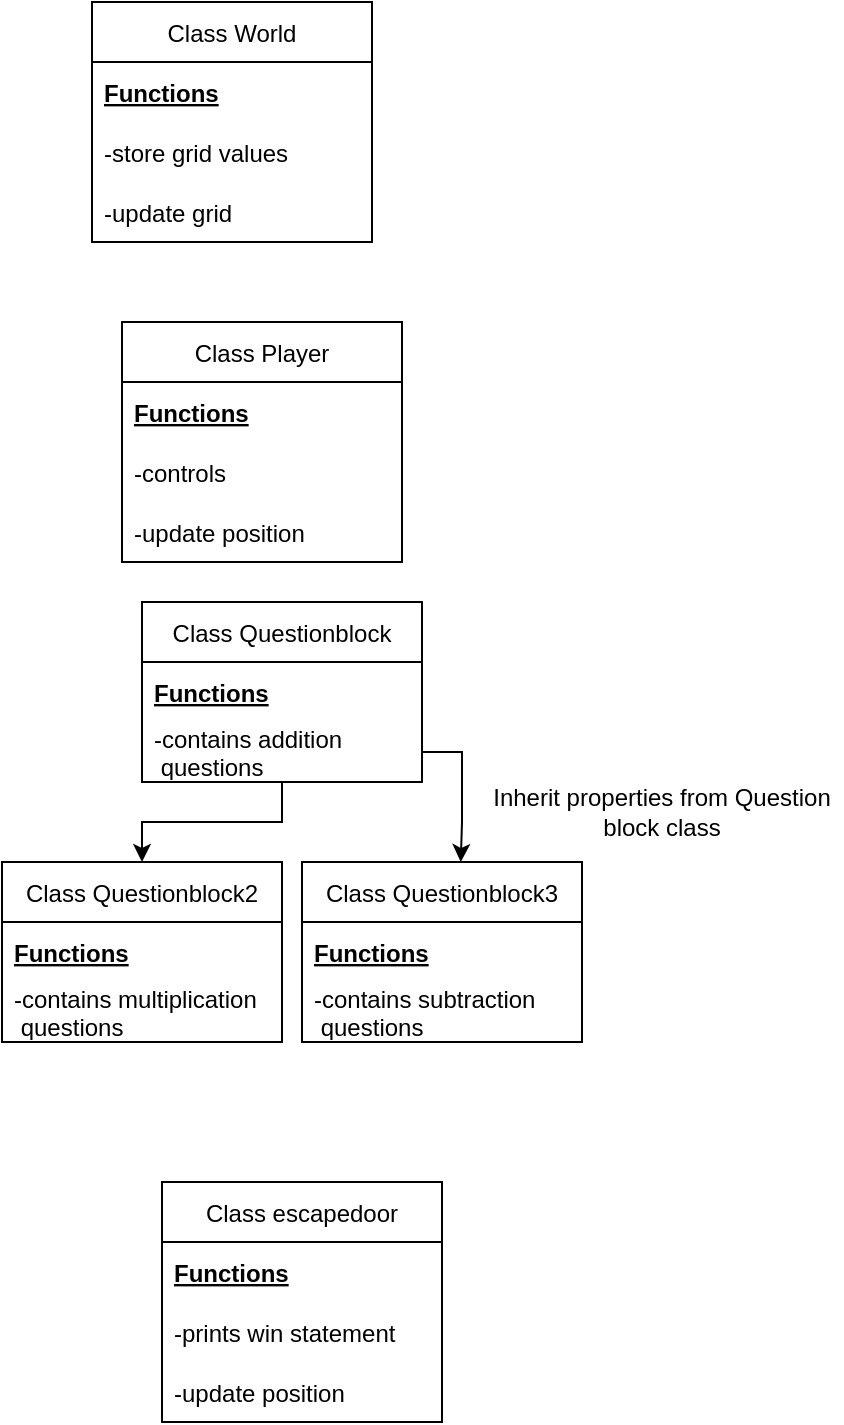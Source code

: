 <mxfile version="15.7.3" type="github">
  <diagram id="wFE0QG_FPsp0jaGvCLVb" name="Page-1">
    <mxGraphModel dx="782" dy="440" grid="1" gridSize="10" guides="1" tooltips="1" connect="1" arrows="1" fold="1" page="1" pageScale="1" pageWidth="850" pageHeight="1100" math="0" shadow="0">
      <root>
        <mxCell id="0" />
        <mxCell id="1" parent="0" />
        <mxCell id="cA-xHZ_HScbSAuSDGgt9-1" value="Class Player" style="swimlane;fontStyle=0;childLayout=stackLayout;horizontal=1;startSize=30;horizontalStack=0;resizeParent=1;resizeParentMax=0;resizeLast=0;collapsible=1;marginBottom=0;" vertex="1" parent="1">
          <mxGeometry x="370" y="180" width="140" height="120" as="geometry" />
        </mxCell>
        <mxCell id="cA-xHZ_HScbSAuSDGgt9-2" value="Functions" style="text;strokeColor=none;fillColor=none;align=left;verticalAlign=middle;spacingLeft=4;spacingRight=4;overflow=hidden;points=[[0,0.5],[1,0.5]];portConstraint=eastwest;rotatable=0;fontStyle=5" vertex="1" parent="cA-xHZ_HScbSAuSDGgt9-1">
          <mxGeometry y="30" width="140" height="30" as="geometry" />
        </mxCell>
        <mxCell id="cA-xHZ_HScbSAuSDGgt9-3" value="-controls" style="text;strokeColor=none;fillColor=none;align=left;verticalAlign=middle;spacingLeft=4;spacingRight=4;overflow=hidden;points=[[0,0.5],[1,0.5]];portConstraint=eastwest;rotatable=0;" vertex="1" parent="cA-xHZ_HScbSAuSDGgt9-1">
          <mxGeometry y="60" width="140" height="30" as="geometry" />
        </mxCell>
        <mxCell id="cA-xHZ_HScbSAuSDGgt9-4" value="-update position" style="text;strokeColor=none;fillColor=none;align=left;verticalAlign=middle;spacingLeft=4;spacingRight=4;overflow=hidden;points=[[0,0.5],[1,0.5]];portConstraint=eastwest;rotatable=0;" vertex="1" parent="cA-xHZ_HScbSAuSDGgt9-1">
          <mxGeometry y="90" width="140" height="30" as="geometry" />
        </mxCell>
        <mxCell id="cA-xHZ_HScbSAuSDGgt9-9" value="Class World" style="swimlane;fontStyle=0;childLayout=stackLayout;horizontal=1;startSize=30;horizontalStack=0;resizeParent=1;resizeParentMax=0;resizeLast=0;collapsible=1;marginBottom=0;" vertex="1" parent="1">
          <mxGeometry x="355" y="20" width="140" height="120" as="geometry" />
        </mxCell>
        <mxCell id="cA-xHZ_HScbSAuSDGgt9-10" value="Functions" style="text;strokeColor=none;fillColor=none;align=left;verticalAlign=middle;spacingLeft=4;spacingRight=4;overflow=hidden;points=[[0,0.5],[1,0.5]];portConstraint=eastwest;rotatable=0;fontStyle=5" vertex="1" parent="cA-xHZ_HScbSAuSDGgt9-9">
          <mxGeometry y="30" width="140" height="30" as="geometry" />
        </mxCell>
        <mxCell id="cA-xHZ_HScbSAuSDGgt9-11" value="-store grid values" style="text;strokeColor=none;fillColor=none;align=left;verticalAlign=middle;spacingLeft=4;spacingRight=4;overflow=hidden;points=[[0,0.5],[1,0.5]];portConstraint=eastwest;rotatable=0;" vertex="1" parent="cA-xHZ_HScbSAuSDGgt9-9">
          <mxGeometry y="60" width="140" height="30" as="geometry" />
        </mxCell>
        <mxCell id="cA-xHZ_HScbSAuSDGgt9-12" value="-update grid" style="text;strokeColor=none;fillColor=none;align=left;verticalAlign=middle;spacingLeft=4;spacingRight=4;overflow=hidden;points=[[0,0.5],[1,0.5]];portConstraint=eastwest;rotatable=0;" vertex="1" parent="cA-xHZ_HScbSAuSDGgt9-9">
          <mxGeometry y="90" width="140" height="30" as="geometry" />
        </mxCell>
        <mxCell id="cA-xHZ_HScbSAuSDGgt9-37" style="edgeStyle=orthogonalEdgeStyle;rounded=0;orthogonalLoop=1;jettySize=auto;html=1;entryX=0.5;entryY=0;entryDx=0;entryDy=0;" edge="1" parent="1" source="cA-xHZ_HScbSAuSDGgt9-13" target="cA-xHZ_HScbSAuSDGgt9-17">
          <mxGeometry relative="1" as="geometry" />
        </mxCell>
        <mxCell id="cA-xHZ_HScbSAuSDGgt9-13" value="Class Questionblock" style="swimlane;fontStyle=0;childLayout=stackLayout;horizontal=1;startSize=30;horizontalStack=0;resizeParent=1;resizeParentMax=0;resizeLast=0;collapsible=1;marginBottom=0;" vertex="1" parent="1">
          <mxGeometry x="380" y="320" width="140" height="90" as="geometry" />
        </mxCell>
        <mxCell id="cA-xHZ_HScbSAuSDGgt9-14" value="Functions" style="text;strokeColor=none;fillColor=none;align=left;verticalAlign=middle;spacingLeft=4;spacingRight=4;overflow=hidden;points=[[0,0.5],[1,0.5]];portConstraint=eastwest;rotatable=0;fontStyle=5" vertex="1" parent="cA-xHZ_HScbSAuSDGgt9-13">
          <mxGeometry y="30" width="140" height="30" as="geometry" />
        </mxCell>
        <mxCell id="cA-xHZ_HScbSAuSDGgt9-15" value="-contains addition&#xa; questions" style="text;strokeColor=none;fillColor=none;align=left;verticalAlign=middle;spacingLeft=4;spacingRight=4;overflow=hidden;points=[[0,0.5],[1,0.5]];portConstraint=eastwest;rotatable=0;" vertex="1" parent="cA-xHZ_HScbSAuSDGgt9-13">
          <mxGeometry y="60" width="140" height="30" as="geometry" />
        </mxCell>
        <mxCell id="cA-xHZ_HScbSAuSDGgt9-17" value="Class Questionblock2" style="swimlane;fontStyle=0;childLayout=stackLayout;horizontal=1;startSize=30;horizontalStack=0;resizeParent=1;resizeParentMax=0;resizeLast=0;collapsible=1;marginBottom=0;" vertex="1" parent="1">
          <mxGeometry x="310" y="450" width="140" height="90" as="geometry" />
        </mxCell>
        <mxCell id="cA-xHZ_HScbSAuSDGgt9-18" value="Functions" style="text;strokeColor=none;fillColor=none;align=left;verticalAlign=middle;spacingLeft=4;spacingRight=4;overflow=hidden;points=[[0,0.5],[1,0.5]];portConstraint=eastwest;rotatable=0;fontStyle=5" vertex="1" parent="cA-xHZ_HScbSAuSDGgt9-17">
          <mxGeometry y="30" width="140" height="30" as="geometry" />
        </mxCell>
        <mxCell id="cA-xHZ_HScbSAuSDGgt9-19" value="-contains multiplication&#xa; questions" style="text;strokeColor=none;fillColor=none;align=left;verticalAlign=middle;spacingLeft=4;spacingRight=4;overflow=hidden;points=[[0,0.5],[1,0.5]];portConstraint=eastwest;rotatable=0;" vertex="1" parent="cA-xHZ_HScbSAuSDGgt9-17">
          <mxGeometry y="60" width="140" height="30" as="geometry" />
        </mxCell>
        <mxCell id="cA-xHZ_HScbSAuSDGgt9-21" value="Class Questionblock3" style="swimlane;fontStyle=0;childLayout=stackLayout;horizontal=1;startSize=30;horizontalStack=0;resizeParent=1;resizeParentMax=0;resizeLast=0;collapsible=1;marginBottom=0;" vertex="1" parent="1">
          <mxGeometry x="460" y="450" width="140" height="90" as="geometry" />
        </mxCell>
        <mxCell id="cA-xHZ_HScbSAuSDGgt9-22" value="Functions" style="text;strokeColor=none;fillColor=none;align=left;verticalAlign=middle;spacingLeft=4;spacingRight=4;overflow=hidden;points=[[0,0.5],[1,0.5]];portConstraint=eastwest;rotatable=0;fontStyle=5" vertex="1" parent="cA-xHZ_HScbSAuSDGgt9-21">
          <mxGeometry y="30" width="140" height="30" as="geometry" />
        </mxCell>
        <mxCell id="cA-xHZ_HScbSAuSDGgt9-23" value="-contains subtraction&#xa; questions" style="text;strokeColor=none;fillColor=none;align=left;verticalAlign=middle;spacingLeft=4;spacingRight=4;overflow=hidden;points=[[0,0.5],[1,0.5]];portConstraint=eastwest;rotatable=0;" vertex="1" parent="cA-xHZ_HScbSAuSDGgt9-21">
          <mxGeometry y="60" width="140" height="30" as="geometry" />
        </mxCell>
        <mxCell id="cA-xHZ_HScbSAuSDGgt9-29" value="Class escapedoor" style="swimlane;fontStyle=0;childLayout=stackLayout;horizontal=1;startSize=30;horizontalStack=0;resizeParent=1;resizeParentMax=0;resizeLast=0;collapsible=1;marginBottom=0;" vertex="1" parent="1">
          <mxGeometry x="390" y="610" width="140" height="120" as="geometry" />
        </mxCell>
        <mxCell id="cA-xHZ_HScbSAuSDGgt9-30" value="Functions" style="text;strokeColor=none;fillColor=none;align=left;verticalAlign=middle;spacingLeft=4;spacingRight=4;overflow=hidden;points=[[0,0.5],[1,0.5]];portConstraint=eastwest;rotatable=0;fontStyle=5" vertex="1" parent="cA-xHZ_HScbSAuSDGgt9-29">
          <mxGeometry y="30" width="140" height="30" as="geometry" />
        </mxCell>
        <mxCell id="cA-xHZ_HScbSAuSDGgt9-31" value="-prints win statement" style="text;strokeColor=none;fillColor=none;align=left;verticalAlign=middle;spacingLeft=4;spacingRight=4;overflow=hidden;points=[[0,0.5],[1,0.5]];portConstraint=eastwest;rotatable=0;" vertex="1" parent="cA-xHZ_HScbSAuSDGgt9-29">
          <mxGeometry y="60" width="140" height="30" as="geometry" />
        </mxCell>
        <mxCell id="cA-xHZ_HScbSAuSDGgt9-32" value="-update position" style="text;strokeColor=none;fillColor=none;align=left;verticalAlign=middle;spacingLeft=4;spacingRight=4;overflow=hidden;points=[[0,0.5],[1,0.5]];portConstraint=eastwest;rotatable=0;" vertex="1" parent="cA-xHZ_HScbSAuSDGgt9-29">
          <mxGeometry y="90" width="140" height="30" as="geometry" />
        </mxCell>
        <mxCell id="cA-xHZ_HScbSAuSDGgt9-38" style="edgeStyle=orthogonalEdgeStyle;rounded=0;orthogonalLoop=1;jettySize=auto;html=1;entryX=0.567;entryY=0;entryDx=0;entryDy=0;entryPerimeter=0;" edge="1" parent="1" source="cA-xHZ_HScbSAuSDGgt9-15" target="cA-xHZ_HScbSAuSDGgt9-21">
          <mxGeometry relative="1" as="geometry" />
        </mxCell>
        <mxCell id="cA-xHZ_HScbSAuSDGgt9-40" value="Inherit properties from Question block class&lt;br&gt;" style="text;html=1;strokeColor=none;fillColor=none;align=center;verticalAlign=middle;whiteSpace=wrap;rounded=0;" vertex="1" parent="1">
          <mxGeometry x="550" y="410" width="180" height="30" as="geometry" />
        </mxCell>
      </root>
    </mxGraphModel>
  </diagram>
</mxfile>
